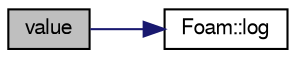 digraph "value"
{
  bgcolor="transparent";
  edge [fontname="FreeSans",fontsize="10",labelfontname="FreeSans",labelfontsize="10"];
  node [fontname="FreeSans",fontsize="10",shape=record];
  rankdir="LR";
  Node112 [label="value",height=0.2,width=0.4,color="black", fillcolor="grey75", style="filled", fontcolor="black"];
  Node112 -> Node113 [color="midnightblue",fontsize="10",style="solid",fontname="FreeSans"];
  Node113 [label="Foam::log",height=0.2,width=0.4,color="black",URL="$a21124.html#a6e89590da9859ad497977e08f110d4b5"];
}

